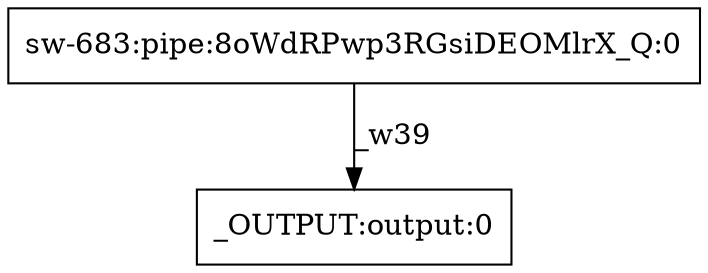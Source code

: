 digraph test1 { node [shape=box] "_OUTPUT" [label="_OUTPUT:output:0"];"sw-683" [label="sw-683:pipe:8oWdRPwp3RGsiDEOMlrX_Q:0"];"sw-683" -> "_OUTPUT" [label="_w39"];}
